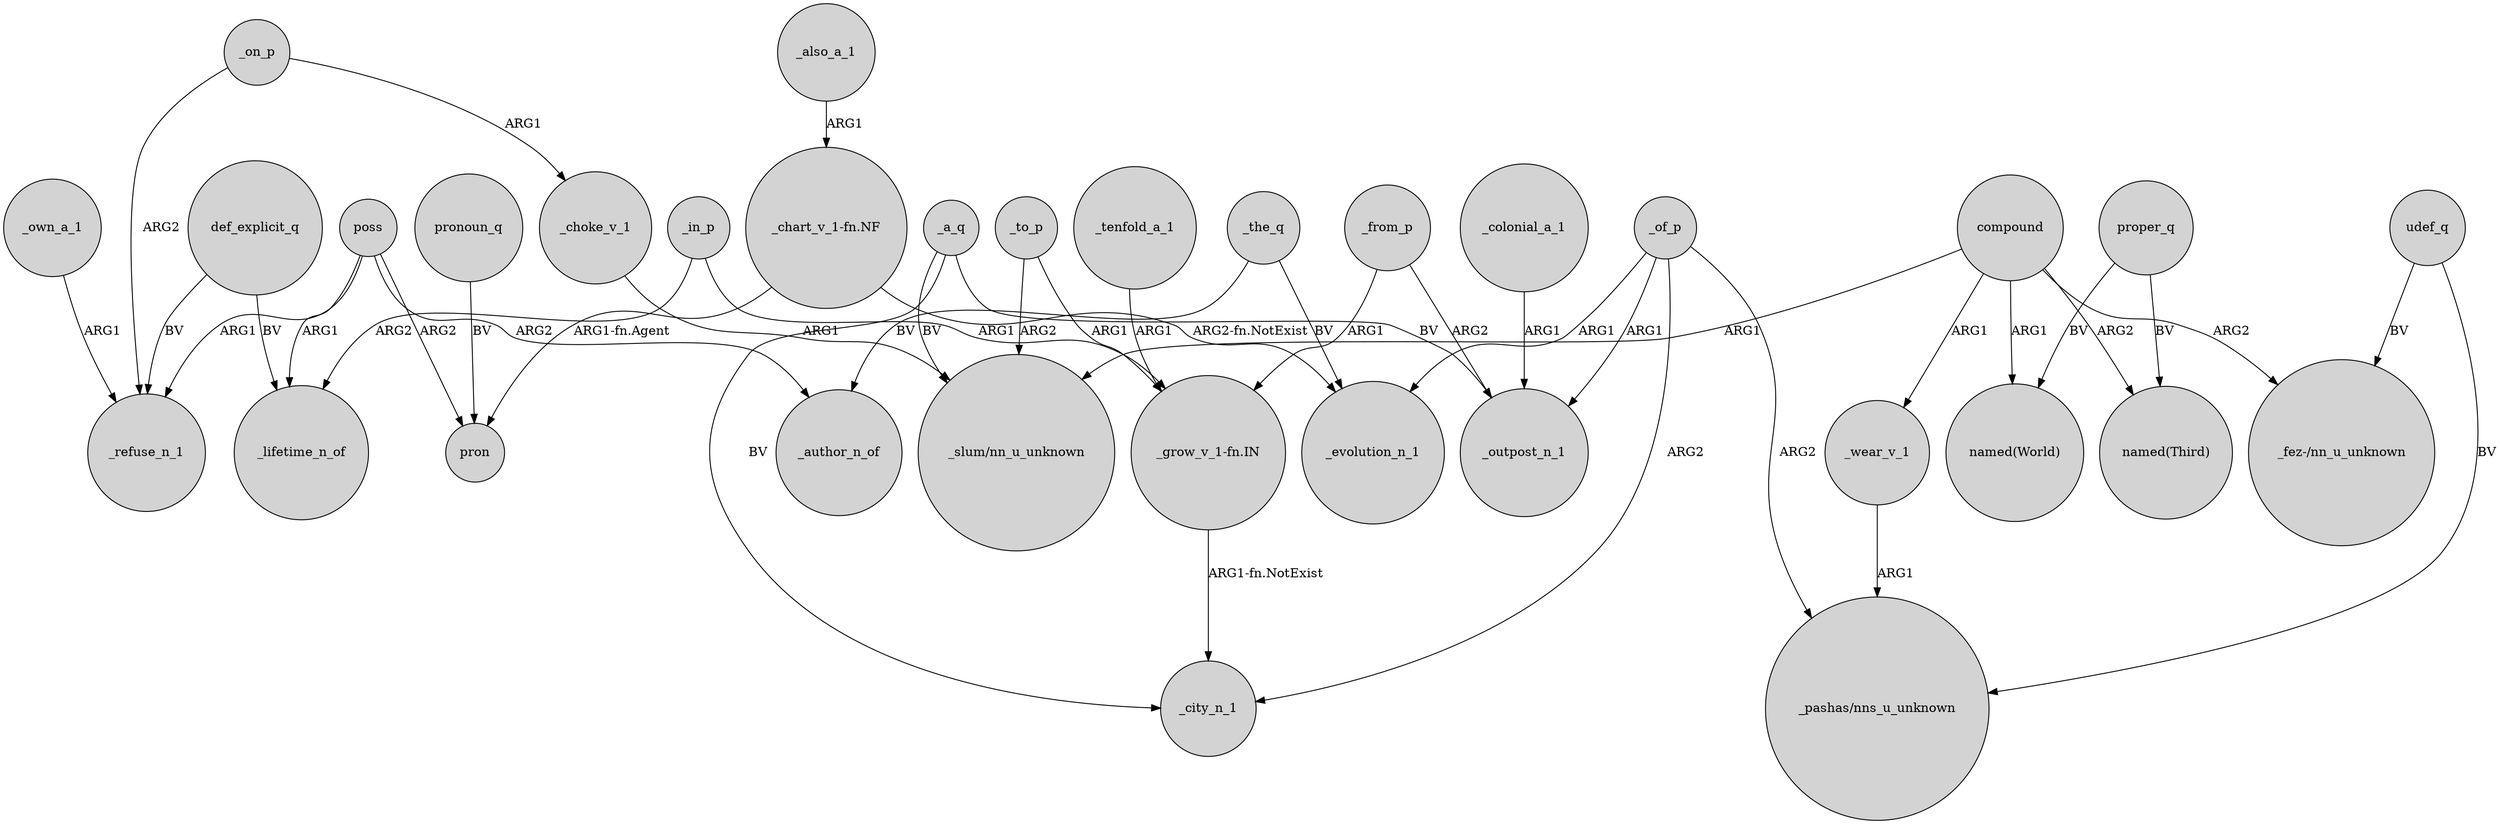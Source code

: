 digraph {
	node [shape=circle style=filled]
	"_chart_v_1-fn.NF" -> pron [label="ARG1-fn.Agent"]
	udef_q -> "_pashas/nns_u_unknown" [label=BV]
	_on_p -> _refuse_n_1 [label=ARG2]
	_tenfold_a_1 -> "_grow_v_1-fn.IN" [label=ARG1]
	poss -> pron [label=ARG2]
	_wear_v_1 -> "_pashas/nns_u_unknown" [label=ARG1]
	_the_q -> _author_n_of [label=BV]
	_a_q -> "_slum/nn_u_unknown" [label=BV]
	_a_q -> _outpost_n_1 [label=BV]
	poss -> _author_n_of [label=ARG2]
	compound -> "_fez-/nn_u_unknown" [label=ARG2]
	_also_a_1 -> "_chart_v_1-fn.NF" [label=ARG1]
	_in_p -> _lifetime_n_of [label=ARG2]
	_from_p -> "_grow_v_1-fn.IN" [label=ARG1]
	_to_p -> "_slum/nn_u_unknown" [label=ARG2]
	_of_p -> _city_n_1 [label=ARG2]
	poss -> _refuse_n_1 [label=ARG1]
	poss -> _lifetime_n_of [label=ARG1]
	pronoun_q -> pron [label=BV]
	_of_p -> _outpost_n_1 [label=ARG1]
	"_grow_v_1-fn.IN" -> _city_n_1 [label="ARG1-fn.NotExist"]
	def_explicit_q -> _lifetime_n_of [label=BV]
	_colonial_a_1 -> _outpost_n_1 [label=ARG1]
	compound -> _wear_v_1 [label=ARG1]
	_to_p -> "_grow_v_1-fn.IN" [label=ARG1]
	compound -> "named(World)" [label=ARG1]
	proper_q -> "named(World)" [label=BV]
	_on_p -> _choke_v_1 [label=ARG1]
	_of_p -> _evolution_n_1 [label=ARG1]
	_own_a_1 -> _refuse_n_1 [label=ARG1]
	udef_q -> "_fez-/nn_u_unknown" [label=BV]
	proper_q -> "named(Third)" [label=BV]
	_choke_v_1 -> "_slum/nn_u_unknown" [label=ARG1]
	compound -> "_slum/nn_u_unknown" [label=ARG1]
	_a_q -> _city_n_1 [label=BV]
	"_chart_v_1-fn.NF" -> _evolution_n_1 [label="ARG2-fn.NotExist"]
	_of_p -> "_pashas/nns_u_unknown" [label=ARG2]
	def_explicit_q -> _refuse_n_1 [label=BV]
	_the_q -> _evolution_n_1 [label=BV]
	_in_p -> "_grow_v_1-fn.IN" [label=ARG1]
	compound -> "named(Third)" [label=ARG2]
	_from_p -> _outpost_n_1 [label=ARG2]
}

